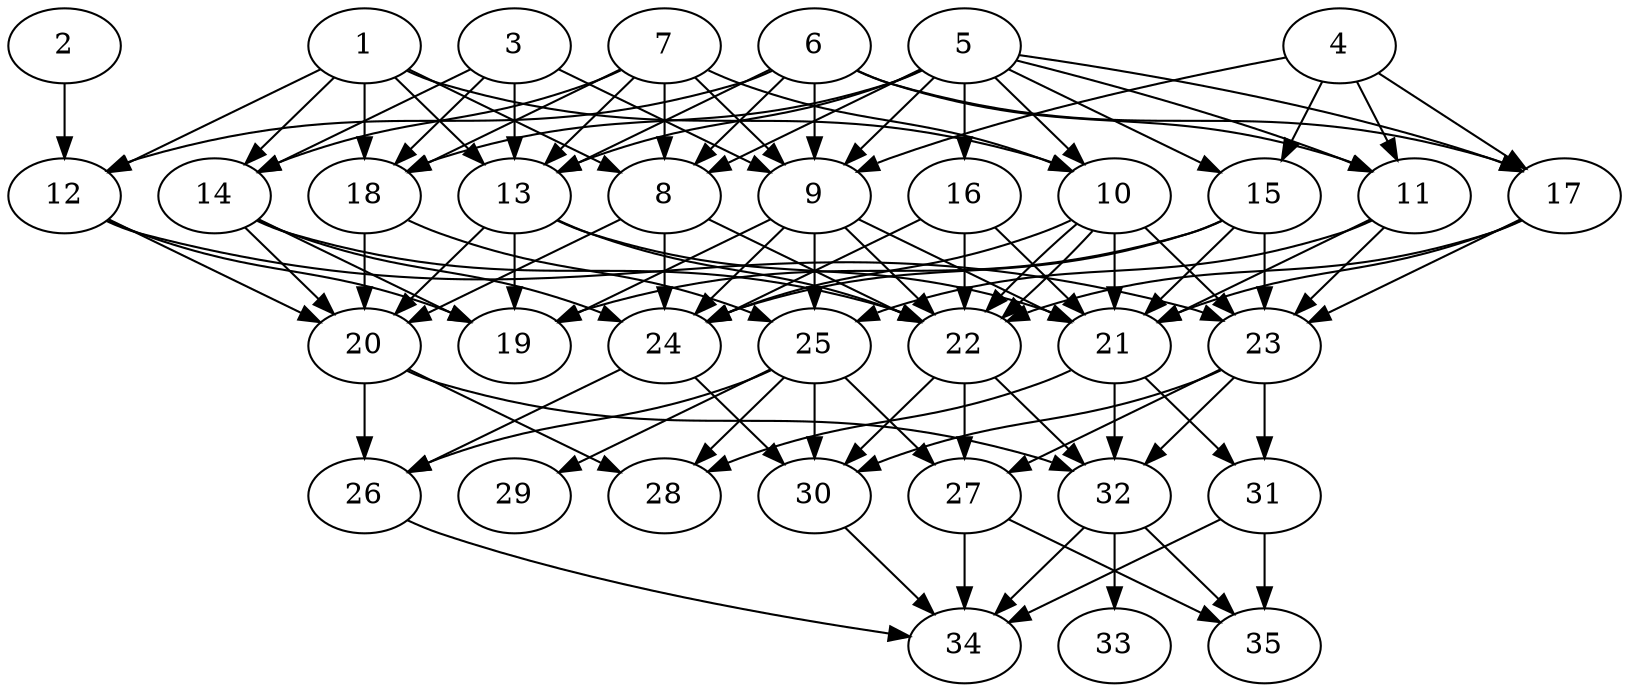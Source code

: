 // DAG automatically generated by daggen at Thu Oct  3 14:05:37 2019
// ./daggen --dot -n 35 --ccr 0.3 --fat 0.7 --regular 0.5 --density 0.7 --mindata 5242880 --maxdata 52428800 
digraph G {
  1 [size="100133547", alpha="0.06", expect_size="30040064"] 
  1 -> 8 [size ="30040064"]
  1 -> 10 [size ="30040064"]
  1 -> 12 [size ="30040064"]
  1 -> 13 [size ="30040064"]
  1 -> 14 [size ="30040064"]
  1 -> 18 [size ="30040064"]
  2 [size="132096000", alpha="0.19", expect_size="39628800"] 
  2 -> 12 [size ="39628800"]
  3 [size="169021440", alpha="0.02", expect_size="50706432"] 
  3 -> 9 [size ="50706432"]
  3 -> 13 [size ="50706432"]
  3 -> 14 [size ="50706432"]
  3 -> 18 [size ="50706432"]
  4 [size="159593813", alpha="0.17", expect_size="47878144"] 
  4 -> 9 [size ="47878144"]
  4 -> 11 [size ="47878144"]
  4 -> 15 [size ="47878144"]
  4 -> 17 [size ="47878144"]
  5 [size="110708053", alpha="0.00", expect_size="33212416"] 
  5 -> 8 [size ="33212416"]
  5 -> 9 [size ="33212416"]
  5 -> 10 [size ="33212416"]
  5 -> 11 [size ="33212416"]
  5 -> 13 [size ="33212416"]
  5 -> 15 [size ="33212416"]
  5 -> 16 [size ="33212416"]
  5 -> 17 [size ="33212416"]
  5 -> 18 [size ="33212416"]
  6 [size="72830293", alpha="0.08", expect_size="21849088"] 
  6 -> 8 [size ="21849088"]
  6 -> 9 [size ="21849088"]
  6 -> 11 [size ="21849088"]
  6 -> 12 [size ="21849088"]
  6 -> 13 [size ="21849088"]
  6 -> 17 [size ="21849088"]
  7 [size="59999573", alpha="0.04", expect_size="17999872"] 
  7 -> 8 [size ="17999872"]
  7 -> 9 [size ="17999872"]
  7 -> 10 [size ="17999872"]
  7 -> 13 [size ="17999872"]
  7 -> 14 [size ="17999872"]
  7 -> 18 [size ="17999872"]
  8 [size="127255893", alpha="0.03", expect_size="38176768"] 
  8 -> 20 [size ="38176768"]
  8 -> 22 [size ="38176768"]
  8 -> 24 [size ="38176768"]
  9 [size="66891093", alpha="0.06", expect_size="20067328"] 
  9 -> 19 [size ="20067328"]
  9 -> 21 [size ="20067328"]
  9 -> 22 [size ="20067328"]
  9 -> 24 [size ="20067328"]
  9 -> 25 [size ="20067328"]
  10 [size="140069547", alpha="0.09", expect_size="42020864"] 
  10 -> 21 [size ="42020864"]
  10 -> 22 [size ="42020864"]
  10 -> 22 [size ="42020864"]
  10 -> 23 [size ="42020864"]
  10 -> 24 [size ="42020864"]
  11 [size="67310933", alpha="0.03", expect_size="20193280"] 
  11 -> 21 [size ="20193280"]
  11 -> 23 [size ="20193280"]
  11 -> 25 [size ="20193280"]
  12 [size="113698133", alpha="0.18", expect_size="34109440"] 
  12 -> 19 [size ="34109440"]
  12 -> 20 [size ="34109440"]
  12 -> 23 [size ="34109440"]
  13 [size="104325120", alpha="0.06", expect_size="31297536"] 
  13 -> 19 [size ="31297536"]
  13 -> 20 [size ="31297536"]
  13 -> 21 [size ="31297536"]
  13 -> 22 [size ="31297536"]
  14 [size="120231253", alpha="0.00", expect_size="36069376"] 
  14 -> 19 [size ="36069376"]
  14 -> 20 [size ="36069376"]
  14 -> 22 [size ="36069376"]
  14 -> 24 [size ="36069376"]
  15 [size="96006827", alpha="0.11", expect_size="28802048"] 
  15 -> 19 [size ="28802048"]
  15 -> 21 [size ="28802048"]
  15 -> 23 [size ="28802048"]
  15 -> 24 [size ="28802048"]
  16 [size="99007147", alpha="0.11", expect_size="29702144"] 
  16 -> 21 [size ="29702144"]
  16 -> 22 [size ="29702144"]
  16 -> 24 [size ="29702144"]
  17 [size="165413547", alpha="0.16", expect_size="49624064"] 
  17 -> 21 [size ="49624064"]
  17 -> 22 [size ="49624064"]
  17 -> 23 [size ="49624064"]
  18 [size="35799040", alpha="0.19", expect_size="10739712"] 
  18 -> 20 [size ="10739712"]
  18 -> 25 [size ="10739712"]
  19 [size="63269547", alpha="0.07", expect_size="18980864"] 
  20 [size="108871680", alpha="0.17", expect_size="32661504"] 
  20 -> 26 [size ="32661504"]
  20 -> 28 [size ="32661504"]
  20 -> 32 [size ="32661504"]
  21 [size="21691733", alpha="0.18", expect_size="6507520"] 
  21 -> 28 [size ="6507520"]
  21 -> 31 [size ="6507520"]
  21 -> 32 [size ="6507520"]
  22 [size="48742400", alpha="0.14", expect_size="14622720"] 
  22 -> 27 [size ="14622720"]
  22 -> 30 [size ="14622720"]
  22 -> 32 [size ="14622720"]
  23 [size="34553173", alpha="0.08", expect_size="10365952"] 
  23 -> 27 [size ="10365952"]
  23 -> 30 [size ="10365952"]
  23 -> 31 [size ="10365952"]
  23 -> 32 [size ="10365952"]
  24 [size="77960533", alpha="0.01", expect_size="23388160"] 
  24 -> 26 [size ="23388160"]
  24 -> 30 [size ="23388160"]
  25 [size="81107627", alpha="0.05", expect_size="24332288"] 
  25 -> 26 [size ="24332288"]
  25 -> 27 [size ="24332288"]
  25 -> 28 [size ="24332288"]
  25 -> 29 [size ="24332288"]
  25 -> 30 [size ="24332288"]
  26 [size="166440960", alpha="0.17", expect_size="49932288"] 
  26 -> 34 [size ="49932288"]
  27 [size="95457280", alpha="0.14", expect_size="28637184"] 
  27 -> 34 [size ="28637184"]
  27 -> 35 [size ="28637184"]
  28 [size="66447360", alpha="0.05", expect_size="19934208"] 
  29 [size="61381973", alpha="0.02", expect_size="18414592"] 
  30 [size="118135467", alpha="0.15", expect_size="35440640"] 
  30 -> 34 [size ="35440640"]
  31 [size="98191360", alpha="0.14", expect_size="29457408"] 
  31 -> 34 [size ="29457408"]
  31 -> 35 [size ="29457408"]
  32 [size="84203520", alpha="0.05", expect_size="25261056"] 
  32 -> 33 [size ="25261056"]
  32 -> 34 [size ="25261056"]
  32 -> 35 [size ="25261056"]
  33 [size="33508693", alpha="0.08", expect_size="10052608"] 
  34 [size="97655467", alpha="0.03", expect_size="29296640"] 
  35 [size="104185173", alpha="0.09", expect_size="31255552"] 
}
